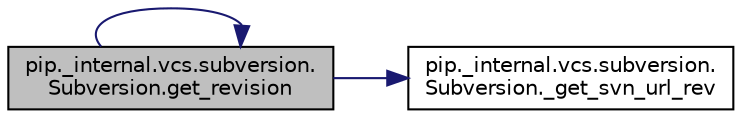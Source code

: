 digraph "pip._internal.vcs.subversion.Subversion.get_revision"
{
 // LATEX_PDF_SIZE
  edge [fontname="Helvetica",fontsize="10",labelfontname="Helvetica",labelfontsize="10"];
  node [fontname="Helvetica",fontsize="10",shape=record];
  rankdir="LR";
  Node1 [label="pip._internal.vcs.subversion.\lSubversion.get_revision",height=0.2,width=0.4,color="black", fillcolor="grey75", style="filled", fontcolor="black",tooltip=" "];
  Node1 -> Node2 [color="midnightblue",fontsize="10",style="solid",fontname="Helvetica"];
  Node2 [label="pip._internal.vcs.subversion.\lSubversion._get_svn_url_rev",height=0.2,width=0.4,color="black", fillcolor="white", style="filled",URL="$d2/db0/classpip_1_1__internal_1_1vcs_1_1subversion_1_1_subversion.html#ad8db96a8353378bd6a9522ea1d91f5b2",tooltip=" "];
  Node1 -> Node1 [color="midnightblue",fontsize="10",style="solid",fontname="Helvetica"];
}
